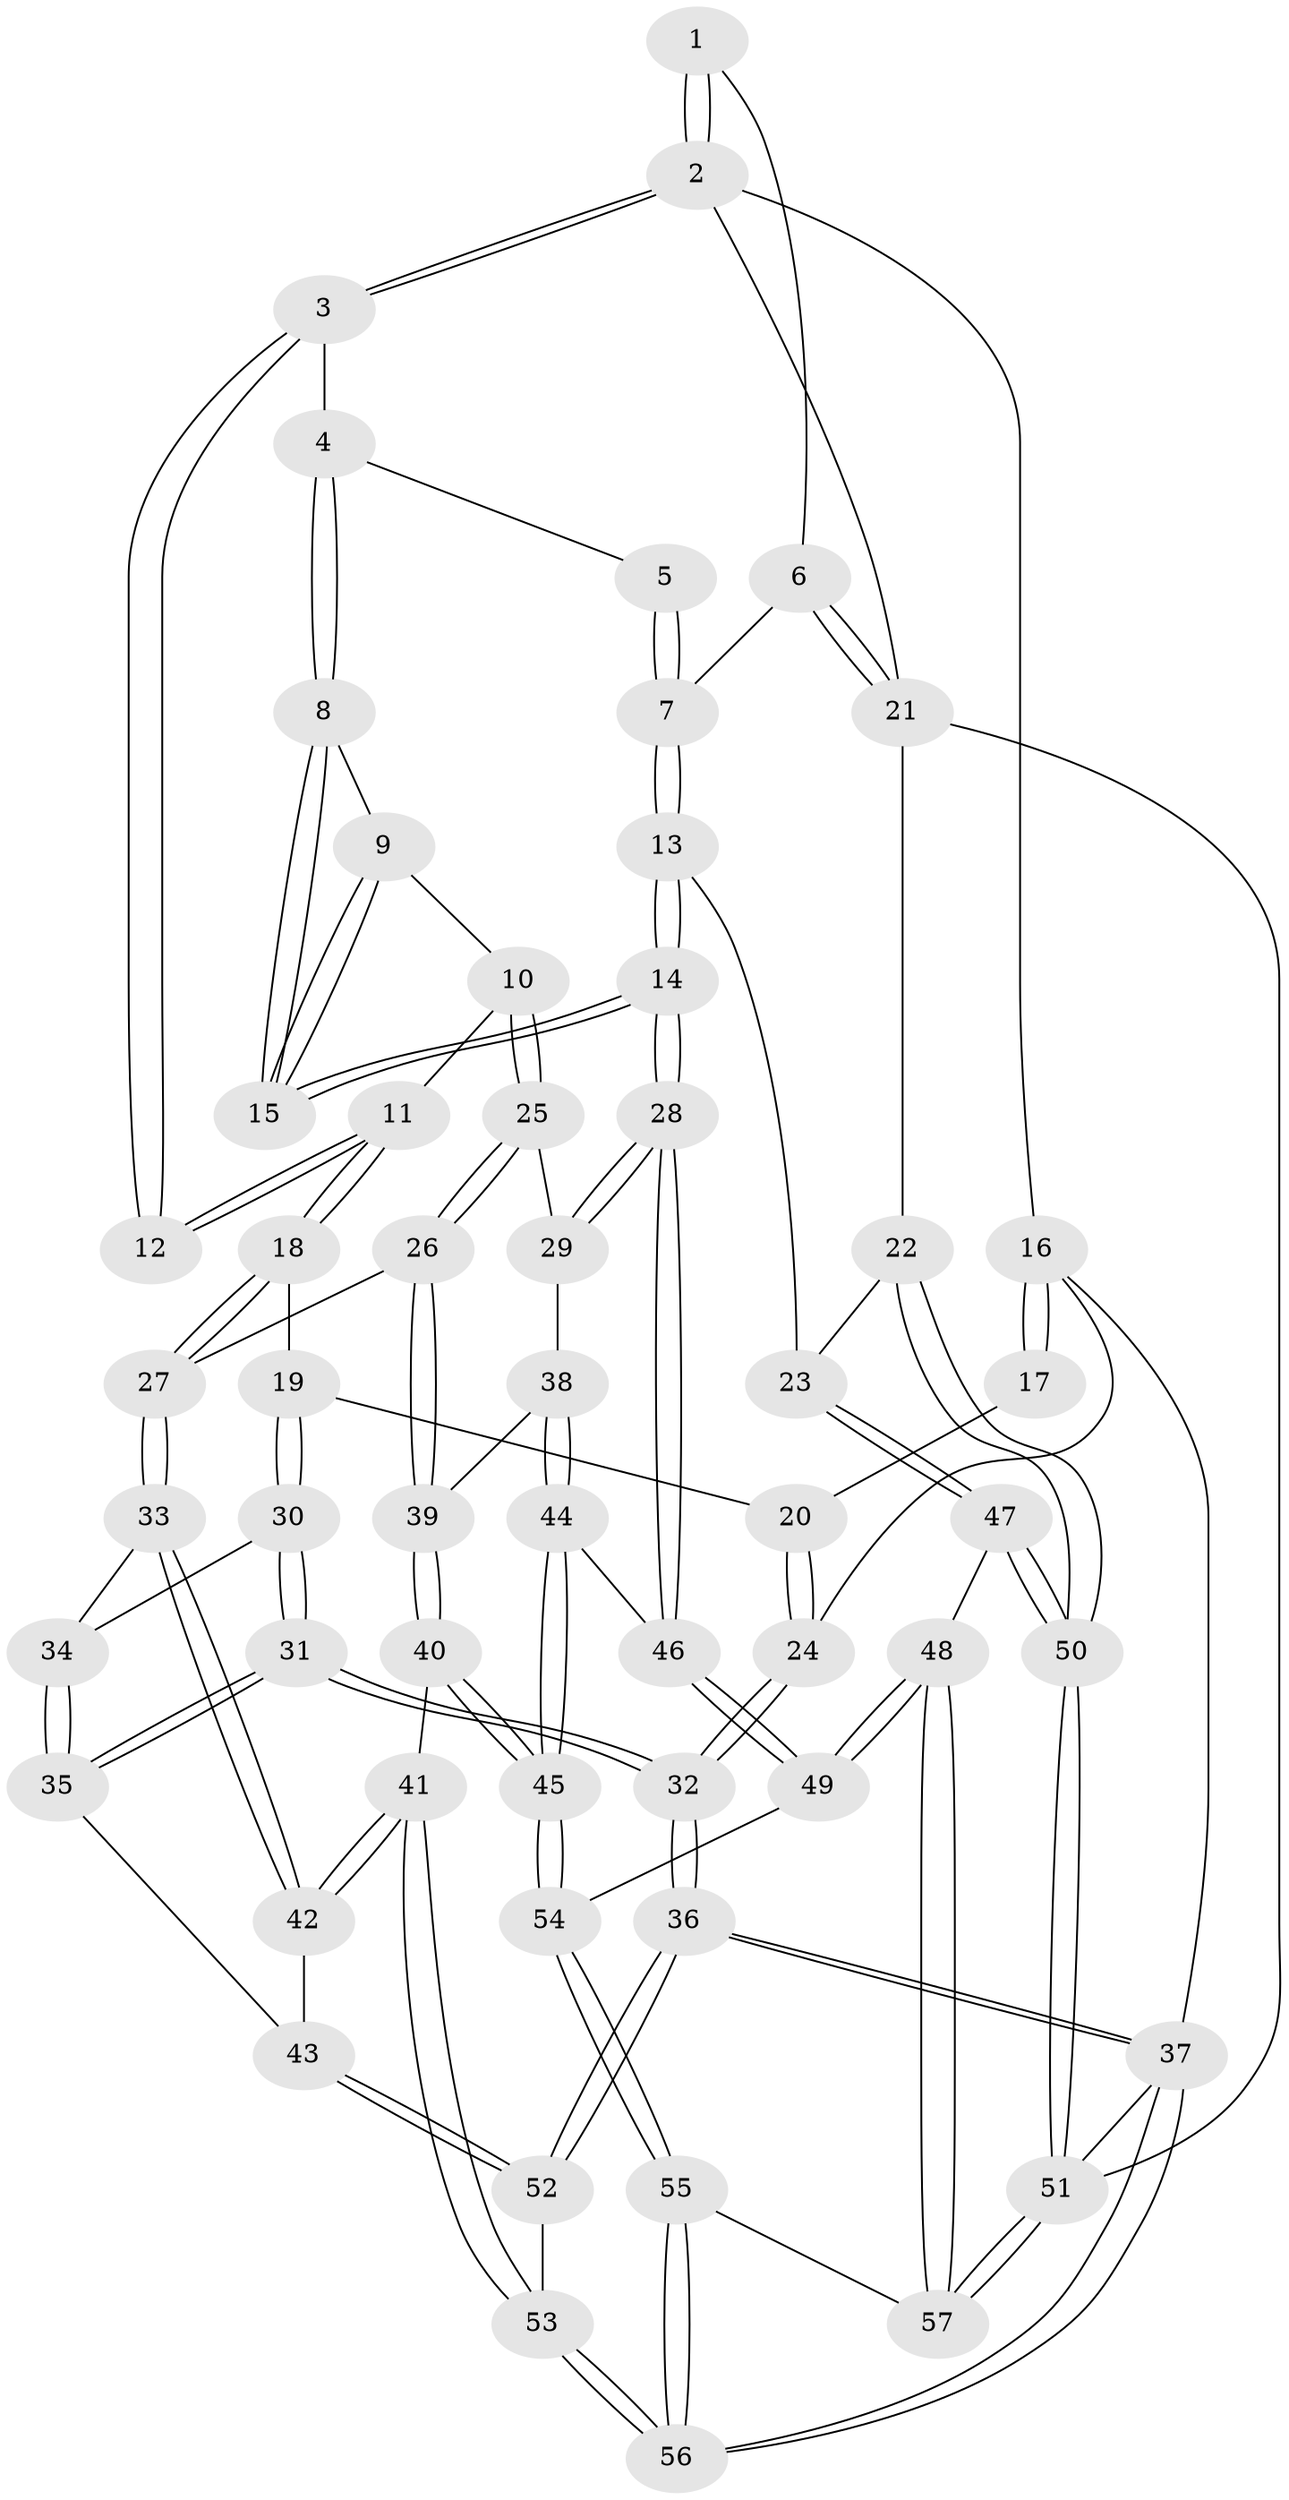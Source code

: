 // coarse degree distribution, {4: 0.5, 3: 0.13636363636363635, 6: 0.09090909090909091, 5: 0.22727272727272727, 2: 0.045454545454545456}
// Generated by graph-tools (version 1.1) at 2025/21/03/04/25 18:21:20]
// undirected, 57 vertices, 139 edges
graph export_dot {
graph [start="1"]
  node [color=gray90,style=filled];
  1 [pos="+0.901150685027436+0.06674299754256272"];
  2 [pos="+1+0"];
  3 [pos="+0.5543648612366683+0"];
  4 [pos="+0.6621057251678314+0.11040594359883994"];
  5 [pos="+0.6657462758894469+0.11230700939476067"];
  6 [pos="+0.9031989303100211+0.23896868258046686"];
  7 [pos="+0.8607283655205702+0.25105489811973053"];
  8 [pos="+0.645359813092772+0.2342021389278575"];
  9 [pos="+0.439540429629692+0.4104441712492578"];
  10 [pos="+0.414155829728748+0.40560705269856806"];
  11 [pos="+0.36090655226433344+0.3601363609023322"];
  12 [pos="+0.33415367393281964+0.0006813323161293637"];
  13 [pos="+0.7864589190729931+0.5609528166397493"];
  14 [pos="+0.750995900303276+0.5684836687036953"];
  15 [pos="+0.6557471578031686+0.480209013080894"];
  16 [pos="+0+0"];
  17 [pos="+0+0"];
  18 [pos="+0.23036291904801265+0.446892610268794"];
  19 [pos="+0.18787334977199383+0.4540682140257693"];
  20 [pos="+0.15386160120576833+0.4361948198055342"];
  21 [pos="+1+0.19848021257189433"];
  22 [pos="+1+0.5803854416232967"];
  23 [pos="+0.8999546799235107+0.5929243841385647"];
  24 [pos="+0+0.4079840320454932"];
  25 [pos="+0.40962857129679325+0.5534091885878754"];
  26 [pos="+0.30836672046204+0.6520748802843566"];
  27 [pos="+0.2892385412746985+0.648918382289093"];
  28 [pos="+0.6971496527128548+0.6402065098226906"];
  29 [pos="+0.48180444011086676+0.6361622638455806"];
  30 [pos="+0.17656466171552793+0.47582110125933974"];
  31 [pos="+0+0.6715184319571446"];
  32 [pos="+0+0.6718505941178085"];
  33 [pos="+0.2411047644176174+0.6728509997876704"];
  34 [pos="+0.14972154016729072+0.5677556093218582"];
  35 [pos="+0.028451777939220813+0.6807510818787202"];
  36 [pos="+0+0.8211575656083554"];
  37 [pos="+0+1"];
  38 [pos="+0.4282739854661159+0.7025088947982373"];
  39 [pos="+0.3121737856208907+0.6561340465547992"];
  40 [pos="+0.35495523411571434+0.8595390587103314"];
  41 [pos="+0.33125885154170787+0.8580436061646117"];
  42 [pos="+0.17948912277740672+0.7412161508792401"];
  43 [pos="+0.1648057739424817+0.7448426029760532"];
  44 [pos="+0.440710890965687+0.7817163501696177"];
  45 [pos="+0.38602697502441735+0.8719005350338773"];
  46 [pos="+0.6706621446488352+0.7302115702754318"];
  47 [pos="+0.9043422509861252+0.8647569502482394"];
  48 [pos="+0.7421491539785847+0.9809870830456292"];
  49 [pos="+0.672126830296402+0.769744130567963"];
  50 [pos="+1+1"];
  51 [pos="+1+1"];
  52 [pos="+0.12854251509969483+0.9006208108121413"];
  53 [pos="+0.1611998830544924+0.9505671752049005"];
  54 [pos="+0.42668708195372+0.942023621653034"];
  55 [pos="+0.4827080319005328+1"];
  56 [pos="+0.1545996592237841+1"];
  57 [pos="+0.7029390799201465+1"];
  1 -- 2;
  1 -- 2;
  1 -- 6;
  2 -- 3;
  2 -- 3;
  2 -- 16;
  2 -- 21;
  3 -- 4;
  3 -- 12;
  3 -- 12;
  4 -- 5;
  4 -- 8;
  4 -- 8;
  5 -- 7;
  5 -- 7;
  6 -- 7;
  6 -- 21;
  6 -- 21;
  7 -- 13;
  7 -- 13;
  8 -- 9;
  8 -- 15;
  8 -- 15;
  9 -- 10;
  9 -- 15;
  9 -- 15;
  10 -- 11;
  10 -- 25;
  10 -- 25;
  11 -- 12;
  11 -- 12;
  11 -- 18;
  11 -- 18;
  13 -- 14;
  13 -- 14;
  13 -- 23;
  14 -- 15;
  14 -- 15;
  14 -- 28;
  14 -- 28;
  16 -- 17;
  16 -- 17;
  16 -- 24;
  16 -- 37;
  17 -- 20;
  18 -- 19;
  18 -- 27;
  18 -- 27;
  19 -- 20;
  19 -- 30;
  19 -- 30;
  20 -- 24;
  20 -- 24;
  21 -- 22;
  21 -- 51;
  22 -- 23;
  22 -- 50;
  22 -- 50;
  23 -- 47;
  23 -- 47;
  24 -- 32;
  24 -- 32;
  25 -- 26;
  25 -- 26;
  25 -- 29;
  26 -- 27;
  26 -- 39;
  26 -- 39;
  27 -- 33;
  27 -- 33;
  28 -- 29;
  28 -- 29;
  28 -- 46;
  28 -- 46;
  29 -- 38;
  30 -- 31;
  30 -- 31;
  30 -- 34;
  31 -- 32;
  31 -- 32;
  31 -- 35;
  31 -- 35;
  32 -- 36;
  32 -- 36;
  33 -- 34;
  33 -- 42;
  33 -- 42;
  34 -- 35;
  34 -- 35;
  35 -- 43;
  36 -- 37;
  36 -- 37;
  36 -- 52;
  36 -- 52;
  37 -- 56;
  37 -- 56;
  37 -- 51;
  38 -- 39;
  38 -- 44;
  38 -- 44;
  39 -- 40;
  39 -- 40;
  40 -- 41;
  40 -- 45;
  40 -- 45;
  41 -- 42;
  41 -- 42;
  41 -- 53;
  41 -- 53;
  42 -- 43;
  43 -- 52;
  43 -- 52;
  44 -- 45;
  44 -- 45;
  44 -- 46;
  45 -- 54;
  45 -- 54;
  46 -- 49;
  46 -- 49;
  47 -- 48;
  47 -- 50;
  47 -- 50;
  48 -- 49;
  48 -- 49;
  48 -- 57;
  48 -- 57;
  49 -- 54;
  50 -- 51;
  50 -- 51;
  51 -- 57;
  51 -- 57;
  52 -- 53;
  53 -- 56;
  53 -- 56;
  54 -- 55;
  54 -- 55;
  55 -- 56;
  55 -- 56;
  55 -- 57;
}
